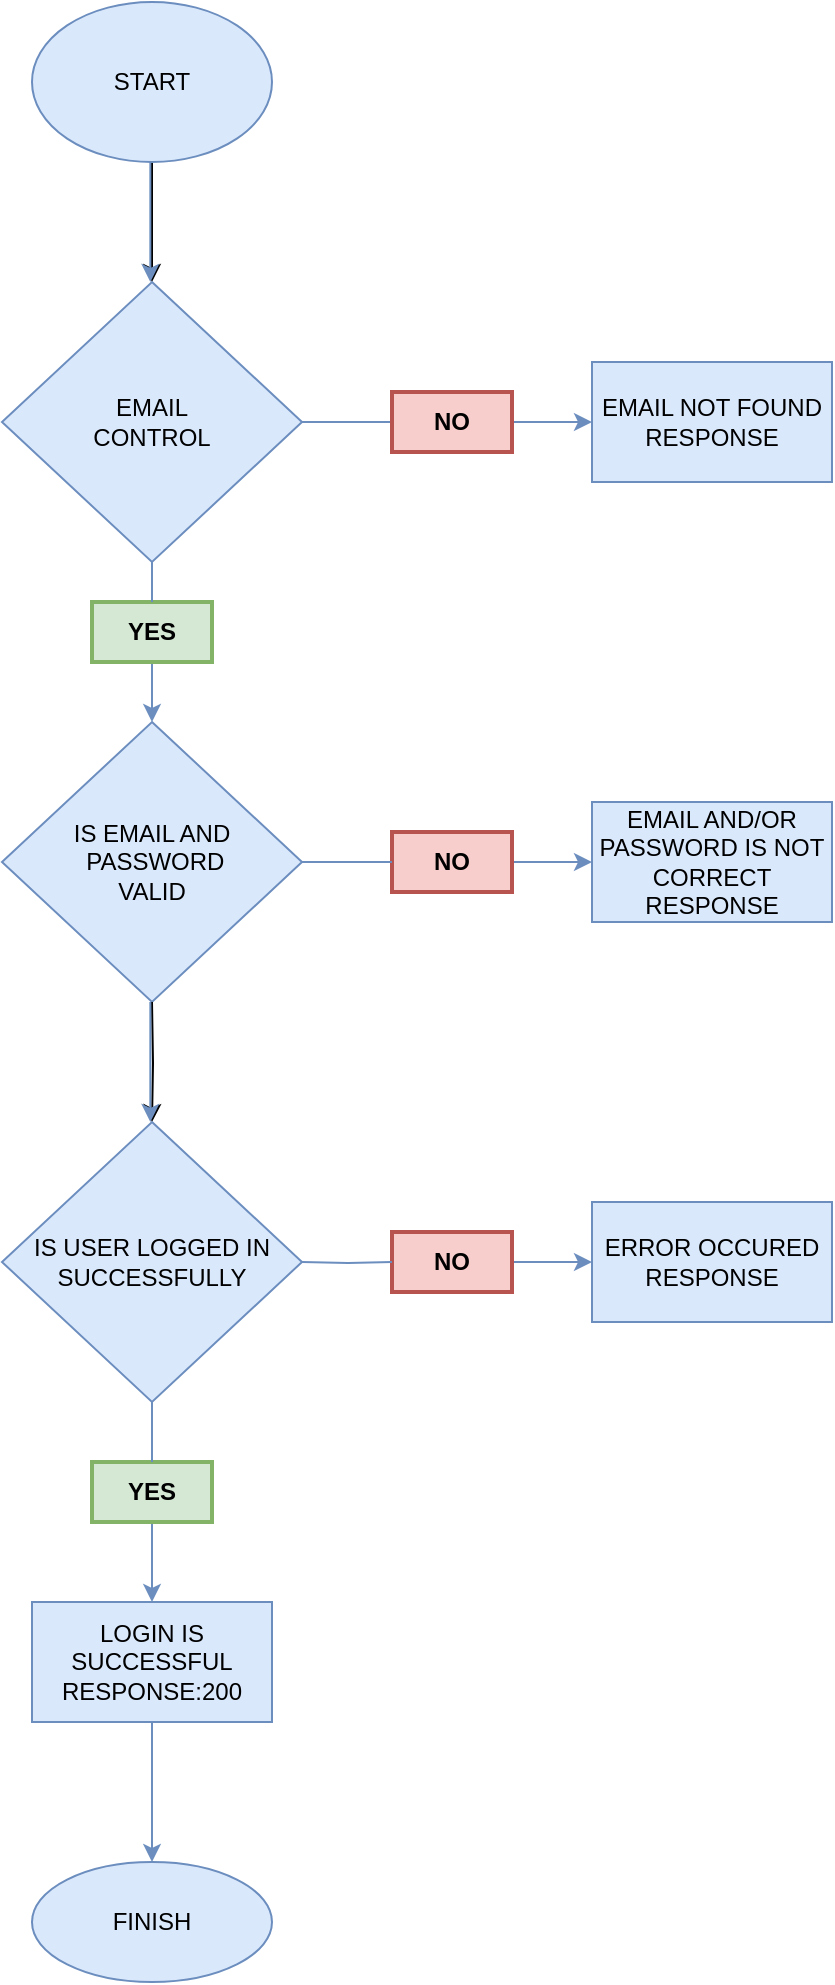 <mxfile version="15.8.7" type="device" pages="6"><diagram id="hTp5igz-Dew4fhMI1vE4" name="LOGIN"><mxGraphModel dx="1278" dy="649" grid="1" gridSize="10" guides="1" tooltips="1" connect="1" arrows="1" fold="1" page="1" pageScale="1" pageWidth="827" pageHeight="1169" math="0" shadow="0"><root><mxCell id="0"/><mxCell id="1" parent="0"/><mxCell id="DGId1bIM5346GwnLxUXf-1" value="" style="edgeStyle=orthogonalEdgeStyle;rounded=0;orthogonalLoop=1;jettySize=auto;html=1;" parent="1" source="Y1xYKD2I5sT2qFSOxdwG-1" target="Y1xYKD2I5sT2qFSOxdwG-4" edge="1"><mxGeometry relative="1" as="geometry"/></mxCell><mxCell id="Y1xYKD2I5sT2qFSOxdwG-1" value="START" style="ellipse;whiteSpace=wrap;html=1;fillColor=#dae8fc;strokeColor=#6c8ebf;" parent="1" vertex="1"><mxGeometry x="250" y="220" width="120" height="80" as="geometry"/></mxCell><mxCell id="Y1xYKD2I5sT2qFSOxdwG-7" value="" style="edgeStyle=orthogonalEdgeStyle;rounded=0;orthogonalLoop=1;jettySize=auto;html=1;fillColor=#dae8fc;strokeColor=#6c8ebf;" parent="1" source="Y1xYKD2I5sT2qFSOxdwG-4" target="Y1xYKD2I5sT2qFSOxdwG-6" edge="1"><mxGeometry relative="1" as="geometry"/></mxCell><mxCell id="Y1xYKD2I5sT2qFSOxdwG-9" value="" style="edgeStyle=orthogonalEdgeStyle;rounded=0;orthogonalLoop=1;jettySize=auto;html=1;startArrow=none;fillColor=#dae8fc;strokeColor=#6c8ebf;" parent="1" source="3pwEaDzy1XVdWoatoujf-4" target="Y1xYKD2I5sT2qFSOxdwG-8" edge="1"><mxGeometry relative="1" as="geometry"/></mxCell><mxCell id="Y1xYKD2I5sT2qFSOxdwG-4" value="EMAIL&lt;br&gt;CONTROL" style="rhombus;whiteSpace=wrap;html=1;fillColor=#dae8fc;strokeColor=#6c8ebf;" parent="1" vertex="1"><mxGeometry x="235" y="360" width="150" height="140" as="geometry"/></mxCell><mxCell id="Y1xYKD2I5sT2qFSOxdwG-6" value="EMAIL NOT FOUND&lt;br&gt;RESPONSE" style="whiteSpace=wrap;html=1;fillColor=#dae8fc;strokeColor=#6c8ebf;" parent="1" vertex="1"><mxGeometry x="530" y="400" width="120" height="60" as="geometry"/></mxCell><mxCell id="Y1xYKD2I5sT2qFSOxdwG-11" value="" style="edgeStyle=orthogonalEdgeStyle;rounded=0;orthogonalLoop=1;jettySize=auto;html=1;startArrow=none;fillColor=#dae8fc;strokeColor=#6c8ebf;" parent="1" source="3pwEaDzy1XVdWoatoujf-2" target="Y1xYKD2I5sT2qFSOxdwG-10" edge="1"><mxGeometry relative="1" as="geometry"/></mxCell><mxCell id="Y1xYKD2I5sT2qFSOxdwG-8" value="IS EMAIL AND&lt;br&gt;&amp;nbsp;PASSWORD &lt;br&gt;VALID" style="rhombus;whiteSpace=wrap;html=1;fillColor=#dae8fc;strokeColor=#6c8ebf;" parent="1" vertex="1"><mxGeometry x="235" y="580" width="150" height="140" as="geometry"/></mxCell><mxCell id="Y1xYKD2I5sT2qFSOxdwG-10" value="EMAIL AND/OR PASSWORD IS NOT CORRECT&lt;br&gt;RESPONSE" style="whiteSpace=wrap;html=1;fillColor=#dae8fc;strokeColor=#6c8ebf;" parent="1" vertex="1"><mxGeometry x="530" y="620" width="120" height="60" as="geometry"/></mxCell><mxCell id="3pwEaDzy1XVdWoatoujf-1" value="&lt;b&gt;NO&lt;/b&gt;" style="text;html=1;strokeColor=#b85450;fillColor=#f8cecc;align=center;verticalAlign=middle;whiteSpace=wrap;rounded=0;strokeWidth=2;" parent="1" vertex="1"><mxGeometry x="430" y="415" width="60" height="30" as="geometry"/></mxCell><mxCell id="3pwEaDzy1XVdWoatoujf-2" value="&lt;b&gt;NO&lt;/b&gt;" style="text;html=1;strokeColor=#b85450;fillColor=#f8cecc;align=center;verticalAlign=middle;whiteSpace=wrap;rounded=0;strokeWidth=2;" parent="1" vertex="1"><mxGeometry x="430" y="635" width="60" height="30" as="geometry"/></mxCell><mxCell id="3pwEaDzy1XVdWoatoujf-3" value="" style="edgeStyle=orthogonalEdgeStyle;rounded=0;orthogonalLoop=1;jettySize=auto;html=1;endArrow=none;fillColor=#dae8fc;strokeColor=#6c8ebf;" parent="1" source="Y1xYKD2I5sT2qFSOxdwG-8" target="3pwEaDzy1XVdWoatoujf-2" edge="1"><mxGeometry relative="1" as="geometry"><mxPoint x="385" y="650" as="sourcePoint"/><mxPoint x="530" y="650" as="targetPoint"/></mxGeometry></mxCell><mxCell id="3pwEaDzy1XVdWoatoujf-4" value="&lt;b&gt;YES&lt;/b&gt;" style="text;html=1;strokeColor=#82b366;fillColor=#d5e8d4;align=center;verticalAlign=middle;whiteSpace=wrap;rounded=0;strokeWidth=2;" parent="1" vertex="1"><mxGeometry x="280" y="520" width="60" height="30" as="geometry"/></mxCell><mxCell id="3pwEaDzy1XVdWoatoujf-5" value="" style="edgeStyle=orthogonalEdgeStyle;rounded=0;orthogonalLoop=1;jettySize=auto;html=1;endArrow=none;fillColor=#dae8fc;strokeColor=#6c8ebf;" parent="1" source="Y1xYKD2I5sT2qFSOxdwG-4" target="3pwEaDzy1XVdWoatoujf-4" edge="1"><mxGeometry relative="1" as="geometry"><mxPoint x="310" y="500" as="sourcePoint"/><mxPoint x="310" y="580" as="targetPoint"/></mxGeometry></mxCell><mxCell id="RC3S6RkHnYGYZes5q2IY-25" value="" style="edgeStyle=orthogonalEdgeStyle;rounded=0;orthogonalLoop=1;jettySize=auto;html=1;fillColor=#dae8fc;strokeColor=#6c8ebf;" parent="1" source="3pwEaDzy1XVdWoatoujf-6" target="RC3S6RkHnYGYZes5q2IY-24" edge="1"><mxGeometry relative="1" as="geometry"/></mxCell><mxCell id="3pwEaDzy1XVdWoatoujf-6" value="LOGIN IS SUCCESSFUL&lt;br&gt;RESPONSE:200" style="whiteSpace=wrap;html=1;fillColor=#dae8fc;strokeColor=#6c8ebf;" parent="1" vertex="1"><mxGeometry x="250" y="1020" width="120" height="60" as="geometry"/></mxCell><mxCell id="RC3S6RkHnYGYZes5q2IY-15" value="" style="edgeStyle=orthogonalEdgeStyle;rounded=0;orthogonalLoop=1;jettySize=auto;html=1;" parent="1" target="RC3S6RkHnYGYZes5q2IY-17" edge="1"><mxGeometry relative="1" as="geometry"><mxPoint x="310" y="720.0" as="sourcePoint"/></mxGeometry></mxCell><mxCell id="RC3S6RkHnYGYZes5q2IY-16" value="" style="edgeStyle=orthogonalEdgeStyle;rounded=0;orthogonalLoop=1;jettySize=auto;html=1;startArrow=none;fillColor=#dae8fc;strokeColor=#6c8ebf;" parent="1" source="RC3S6RkHnYGYZes5q2IY-22" edge="1"><mxGeometry relative="1" as="geometry"><mxPoint x="310" y="1020" as="targetPoint"/></mxGeometry></mxCell><mxCell id="RC3S6RkHnYGYZes5q2IY-17" value="IS USER LOGGED IN SUCCESSFULLY" style="rhombus;whiteSpace=wrap;html=1;fillColor=#dae8fc;strokeColor=#6c8ebf;" parent="1" vertex="1"><mxGeometry x="235" y="780" width="150" height="140" as="geometry"/></mxCell><mxCell id="RC3S6RkHnYGYZes5q2IY-18" value="" style="edgeStyle=orthogonalEdgeStyle;rounded=0;orthogonalLoop=1;jettySize=auto;html=1;startArrow=none;fillColor=#dae8fc;strokeColor=#6c8ebf;" parent="1" source="RC3S6RkHnYGYZes5q2IY-20" target="RC3S6RkHnYGYZes5q2IY-19" edge="1"><mxGeometry relative="1" as="geometry"/></mxCell><mxCell id="RC3S6RkHnYGYZes5q2IY-19" value="ERROR OCCURED&lt;br&gt;RESPONSE" style="whiteSpace=wrap;html=1;fillColor=#dae8fc;strokeColor=#6c8ebf;" parent="1" vertex="1"><mxGeometry x="530" y="820" width="120" height="60" as="geometry"/></mxCell><mxCell id="RC3S6RkHnYGYZes5q2IY-20" value="&lt;b&gt;NO&lt;/b&gt;" style="text;html=1;strokeColor=#b85450;fillColor=#f8cecc;align=center;verticalAlign=middle;whiteSpace=wrap;rounded=0;strokeWidth=2;" parent="1" vertex="1"><mxGeometry x="430" y="835" width="60" height="30" as="geometry"/></mxCell><mxCell id="RC3S6RkHnYGYZes5q2IY-21" value="" style="edgeStyle=orthogonalEdgeStyle;rounded=0;orthogonalLoop=1;jettySize=auto;html=1;endArrow=none;fillColor=#dae8fc;strokeColor=#6c8ebf;" parent="1" target="RC3S6RkHnYGYZes5q2IY-20" edge="1"><mxGeometry relative="1" as="geometry"><mxPoint x="385" y="850.0" as="sourcePoint"/><mxPoint x="530" y="850" as="targetPoint"/></mxGeometry></mxCell><mxCell id="RC3S6RkHnYGYZes5q2IY-22" value="&lt;b&gt;YES&lt;/b&gt;" style="text;html=1;strokeColor=#82b366;fillColor=#d5e8d4;align=center;verticalAlign=middle;whiteSpace=wrap;rounded=0;strokeWidth=2;" parent="1" vertex="1"><mxGeometry x="280" y="950" width="60" height="30" as="geometry"/></mxCell><mxCell id="RC3S6RkHnYGYZes5q2IY-23" value="" style="edgeStyle=orthogonalEdgeStyle;rounded=0;orthogonalLoop=1;jettySize=auto;html=1;endArrow=none;fillColor=#dae8fc;strokeColor=#6c8ebf;" parent="1" source="RC3S6RkHnYGYZes5q2IY-17" target="RC3S6RkHnYGYZes5q2IY-22" edge="1"><mxGeometry relative="1" as="geometry"><mxPoint x="310" y="920.0" as="sourcePoint"/><mxPoint x="310" y="1020" as="targetPoint"/></mxGeometry></mxCell><mxCell id="RC3S6RkHnYGYZes5q2IY-24" value="FINISH" style="ellipse;whiteSpace=wrap;html=1;strokeColor=#6c8ebf;fillColor=#dae8fc;" parent="1" vertex="1"><mxGeometry x="250" y="1150" width="120" height="60" as="geometry"/></mxCell><mxCell id="RC3S6RkHnYGYZes5q2IY-26" value="" style="edgeStyle=orthogonalEdgeStyle;rounded=0;orthogonalLoop=1;jettySize=auto;html=1;fillColor=#dae8fc;strokeColor=#6c8ebf;" parent="1" edge="1"><mxGeometry relative="1" as="geometry"><mxPoint x="309.17" y="300" as="sourcePoint"/><mxPoint x="309.17" y="360" as="targetPoint"/></mxGeometry></mxCell><mxCell id="RC3S6RkHnYGYZes5q2IY-27" value="" style="edgeStyle=orthogonalEdgeStyle;rounded=0;orthogonalLoop=1;jettySize=auto;html=1;fillColor=#dae8fc;strokeColor=#6c8ebf;" parent="1" edge="1"><mxGeometry relative="1" as="geometry"><mxPoint x="309.17" y="720.0" as="sourcePoint"/><mxPoint x="309.17" y="780.0" as="targetPoint"/></mxGeometry></mxCell></root></mxGraphModel></diagram><diagram id="3_Ec5Y1Lke8nCD3Eu4ri" name="REGISTER"><mxGraphModel dx="1278" dy="649" grid="1" gridSize="10" guides="1" tooltips="1" connect="1" arrows="1" fold="1" page="1" pageScale="1" pageWidth="827" pageHeight="1169" math="0" shadow="0"><root><mxCell id="5XEXJqt7-9MhaLc9SdYj-0"/><mxCell id="5XEXJqt7-9MhaLc9SdYj-1" parent="5XEXJqt7-9MhaLc9SdYj-0"/><mxCell id="r5mfw3JUaVWnM20D5ppW-0" value="" style="edgeStyle=orthogonalEdgeStyle;rounded=0;orthogonalLoop=1;jettySize=auto;html=1;" parent="5XEXJqt7-9MhaLc9SdYj-1" source="SE5LXkYGHr67qExrxz4s-1" target="SE5LXkYGHr67qExrxz4s-6" edge="1"><mxGeometry relative="1" as="geometry"/></mxCell><mxCell id="SE5LXkYGHr67qExrxz4s-1" value="START" style="ellipse;whiteSpace=wrap;html=1;fillColor=#dae8fc;strokeColor=#6c8ebf;" parent="5XEXJqt7-9MhaLc9SdYj-1" vertex="1"><mxGeometry x="250" y="210" width="120" height="80" as="geometry"/></mxCell><mxCell id="SE5LXkYGHr67qExrxz4s-4" value="" style="edgeStyle=orthogonalEdgeStyle;rounded=0;orthogonalLoop=1;jettySize=auto;html=1;fillColor=#dae8fc;strokeColor=#6c8ebf;" parent="5XEXJqt7-9MhaLc9SdYj-1" source="SE5LXkYGHr67qExrxz4s-6" target="SE5LXkYGHr67qExrxz4s-7" edge="1"><mxGeometry relative="1" as="geometry"/></mxCell><mxCell id="SE5LXkYGHr67qExrxz4s-5" value="" style="edgeStyle=orthogonalEdgeStyle;rounded=0;orthogonalLoop=1;jettySize=auto;html=1;startArrow=none;fillColor=#dae8fc;strokeColor=#6c8ebf;" parent="5XEXJqt7-9MhaLc9SdYj-1" source="SE5LXkYGHr67qExrxz4s-15" target="SE5LXkYGHr67qExrxz4s-10" edge="1"><mxGeometry relative="1" as="geometry"/></mxCell><mxCell id="SE5LXkYGHr67qExrxz4s-6" value="INFORMATIONS&lt;br&gt;VALIDATION&lt;br&gt;&amp;nbsp;CONTROL" style="rhombus;whiteSpace=wrap;html=1;fillColor=#dae8fc;strokeColor=#6c8ebf;" parent="5XEXJqt7-9MhaLc9SdYj-1" vertex="1"><mxGeometry x="235" y="370" width="150" height="140" as="geometry"/></mxCell><mxCell id="SE5LXkYGHr67qExrxz4s-7" value="CHECK YOUR INFORMATION&lt;br&gt;RESPONSE" style="whiteSpace=wrap;html=1;fillColor=#dae8fc;strokeColor=#6c8ebf;" parent="5XEXJqt7-9MhaLc9SdYj-1" vertex="1"><mxGeometry x="530" y="410" width="120" height="60" as="geometry"/></mxCell><mxCell id="SE5LXkYGHr67qExrxz4s-8" value="" style="edgeStyle=orthogonalEdgeStyle;rounded=0;orthogonalLoop=1;jettySize=auto;html=1;startArrow=none;fillColor=#dae8fc;strokeColor=#6c8ebf;" parent="5XEXJqt7-9MhaLc9SdYj-1" source="SE5LXkYGHr67qExrxz4s-13" target="SE5LXkYGHr67qExrxz4s-11" edge="1"><mxGeometry relative="1" as="geometry"/></mxCell><mxCell id="SE5LXkYGHr67qExrxz4s-10" value="EMAIL AND &lt;br&gt;USERNAME UNIQUENESS &lt;br&gt;CHECK" style="rhombus;whiteSpace=wrap;html=1;fillColor=#dae8fc;strokeColor=#6c8ebf;" parent="5XEXJqt7-9MhaLc9SdYj-1" vertex="1"><mxGeometry x="235" y="580" width="150" height="140" as="geometry"/></mxCell><mxCell id="SE5LXkYGHr67qExrxz4s-11" value="EMAIL AND/OR USERNAME ALREADY TAKEN&lt;br&gt;RESPONSE" style="whiteSpace=wrap;html=1;fillColor=#dae8fc;strokeColor=#6c8ebf;" parent="5XEXJqt7-9MhaLc9SdYj-1" vertex="1"><mxGeometry x="530" y="620" width="120" height="60" as="geometry"/></mxCell><mxCell id="SE5LXkYGHr67qExrxz4s-12" value="&lt;b&gt;NO&lt;/b&gt;" style="text;html=1;strokeColor=#b85450;fillColor=#f8cecc;align=center;verticalAlign=middle;whiteSpace=wrap;rounded=0;strokeWidth=2;" parent="5XEXJqt7-9MhaLc9SdYj-1" vertex="1"><mxGeometry x="430" y="425" width="60" height="30" as="geometry"/></mxCell><mxCell id="SE5LXkYGHr67qExrxz4s-13" value="&lt;b&gt;NO&lt;/b&gt;" style="text;html=1;strokeColor=#b85450;fillColor=#f8cecc;align=center;verticalAlign=middle;whiteSpace=wrap;rounded=0;strokeWidth=2;" parent="5XEXJqt7-9MhaLc9SdYj-1" vertex="1"><mxGeometry x="430" y="635" width="60" height="30" as="geometry"/></mxCell><mxCell id="SE5LXkYGHr67qExrxz4s-14" value="" style="edgeStyle=orthogonalEdgeStyle;rounded=0;orthogonalLoop=1;jettySize=auto;html=1;endArrow=none;fillColor=#dae8fc;strokeColor=#6c8ebf;" parent="5XEXJqt7-9MhaLc9SdYj-1" source="SE5LXkYGHr67qExrxz4s-10" target="SE5LXkYGHr67qExrxz4s-13" edge="1"><mxGeometry relative="1" as="geometry"><mxPoint x="385" y="650" as="sourcePoint"/><mxPoint x="530" y="650" as="targetPoint"/></mxGeometry></mxCell><mxCell id="SE5LXkYGHr67qExrxz4s-15" value="&lt;b&gt;YES&lt;/b&gt;" style="text;html=1;strokeColor=#82b366;fillColor=#d5e8d4;align=center;verticalAlign=middle;whiteSpace=wrap;rounded=0;strokeWidth=2;" parent="5XEXJqt7-9MhaLc9SdYj-1" vertex="1"><mxGeometry x="280" y="520" width="60" height="30" as="geometry"/></mxCell><mxCell id="SE5LXkYGHr67qExrxz4s-16" value="" style="edgeStyle=orthogonalEdgeStyle;rounded=0;orthogonalLoop=1;jettySize=auto;html=1;endArrow=none;fillColor=#dae8fc;strokeColor=#6c8ebf;" parent="5XEXJqt7-9MhaLc9SdYj-1" source="SE5LXkYGHr67qExrxz4s-6" target="SE5LXkYGHr67qExrxz4s-15" edge="1"><mxGeometry relative="1" as="geometry"><mxPoint x="310" y="500" as="sourcePoint"/><mxPoint x="310" y="580" as="targetPoint"/></mxGeometry></mxCell><mxCell id="6MfIhu7blsKBV0nmqjwq-18" value="" style="edgeStyle=orthogonalEdgeStyle;rounded=0;orthogonalLoop=1;jettySize=auto;html=1;" parent="5XEXJqt7-9MhaLc9SdYj-1" source="SE5LXkYGHr67qExrxz4s-17" target="6MfIhu7blsKBV0nmqjwq-17" edge="1"><mxGeometry relative="1" as="geometry"/></mxCell><mxCell id="SE5LXkYGHr67qExrxz4s-17" value="REGISTRATION IS SUCCESSFUL&lt;br&gt;RESPONSE:200" style="whiteSpace=wrap;html=1;fillColor=#dae8fc;strokeColor=#6c8ebf;" parent="5XEXJqt7-9MhaLc9SdYj-1" vertex="1"><mxGeometry x="250" y="1090" width="120" height="60" as="geometry"/></mxCell><mxCell id="6MfIhu7blsKBV0nmqjwq-3" value="" style="edgeStyle=orthogonalEdgeStyle;rounded=0;orthogonalLoop=1;jettySize=auto;html=1;" parent="5XEXJqt7-9MhaLc9SdYj-1" source="SE5LXkYGHr67qExrxz4s-18" target="6MfIhu7blsKBV0nmqjwq-2" edge="1"><mxGeometry relative="1" as="geometry"/></mxCell><mxCell id="SE5LXkYGHr67qExrxz4s-18" value="&lt;b&gt;YES&lt;/b&gt;" style="text;html=1;strokeColor=#82b366;fillColor=#d5e8d4;align=center;verticalAlign=middle;whiteSpace=wrap;rounded=0;strokeWidth=2;" parent="5XEXJqt7-9MhaLc9SdYj-1" vertex="1"><mxGeometry x="280" y="760" width="60" height="30" as="geometry"/></mxCell><mxCell id="SE5LXkYGHr67qExrxz4s-19" value="" style="edgeStyle=orthogonalEdgeStyle;rounded=0;orthogonalLoop=1;jettySize=auto;html=1;endArrow=none;fillColor=#dae8fc;strokeColor=#6c8ebf;" parent="5XEXJqt7-9MhaLc9SdYj-1" source="SE5LXkYGHr67qExrxz4s-10" target="SE5LXkYGHr67qExrxz4s-18" edge="1"><mxGeometry relative="1" as="geometry"><mxPoint x="310" y="720" as="sourcePoint"/><mxPoint x="310" y="840" as="targetPoint"/></mxGeometry></mxCell><mxCell id="6MfIhu7blsKBV0nmqjwq-12" value="" style="edgeStyle=orthogonalEdgeStyle;rounded=0;orthogonalLoop=1;jettySize=auto;html=1;startArrow=none;" parent="5XEXJqt7-9MhaLc9SdYj-1" source="6MfIhu7blsKBV0nmqjwq-13" target="SE5LXkYGHr67qExrxz4s-17" edge="1"><mxGeometry relative="1" as="geometry"/></mxCell><mxCell id="6MfIhu7blsKBV0nmqjwq-2" value="IS USER ADDED TO DATABASE SUCCESSFULLY" style="rhombus;whiteSpace=wrap;html=1;fillColor=#dae8fc;strokeColor=#6c8ebf;" parent="5XEXJqt7-9MhaLc9SdYj-1" vertex="1"><mxGeometry x="235" y="850" width="150" height="140" as="geometry"/></mxCell><mxCell id="6MfIhu7blsKBV0nmqjwq-4" value="" style="edgeStyle=orthogonalEdgeStyle;rounded=0;orthogonalLoop=1;jettySize=auto;html=1;startArrow=none;fillColor=#dae8fc;strokeColor=#6c8ebf;" parent="5XEXJqt7-9MhaLc9SdYj-1" source="6MfIhu7blsKBV0nmqjwq-6" target="6MfIhu7blsKBV0nmqjwq-5" edge="1"><mxGeometry relative="1" as="geometry"/></mxCell><mxCell id="6MfIhu7blsKBV0nmqjwq-5" value="ERROR OCCURED&lt;br&gt;RESPONSE" style="whiteSpace=wrap;html=1;fillColor=#dae8fc;strokeColor=#6c8ebf;" parent="5XEXJqt7-9MhaLc9SdYj-1" vertex="1"><mxGeometry x="530" y="890" width="120" height="60" as="geometry"/></mxCell><mxCell id="6MfIhu7blsKBV0nmqjwq-6" value="&lt;b&gt;NO&lt;/b&gt;" style="text;html=1;strokeColor=#b85450;fillColor=#f8cecc;align=center;verticalAlign=middle;whiteSpace=wrap;rounded=0;strokeWidth=2;" parent="5XEXJqt7-9MhaLc9SdYj-1" vertex="1"><mxGeometry x="430" y="905" width="60" height="30" as="geometry"/></mxCell><mxCell id="6MfIhu7blsKBV0nmqjwq-7" value="" style="edgeStyle=orthogonalEdgeStyle;rounded=0;orthogonalLoop=1;jettySize=auto;html=1;endArrow=none;fillColor=#dae8fc;strokeColor=#6c8ebf;" parent="5XEXJqt7-9MhaLc9SdYj-1" target="6MfIhu7blsKBV0nmqjwq-6" edge="1"><mxGeometry relative="1" as="geometry"><mxPoint x="385" y="920.0" as="sourcePoint"/><mxPoint x="530" y="920" as="targetPoint"/></mxGeometry></mxCell><mxCell id="6MfIhu7blsKBV0nmqjwq-13" value="&lt;b&gt;YES&lt;/b&gt;" style="text;html=1;strokeColor=#82b366;fillColor=#d5e8d4;align=center;verticalAlign=middle;whiteSpace=wrap;rounded=0;strokeWidth=2;" parent="5XEXJqt7-9MhaLc9SdYj-1" vertex="1"><mxGeometry x="280" y="1020" width="60" height="30" as="geometry"/></mxCell><mxCell id="6MfIhu7blsKBV0nmqjwq-14" value="" style="edgeStyle=orthogonalEdgeStyle;rounded=0;orthogonalLoop=1;jettySize=auto;html=1;endArrow=none;" parent="5XEXJqt7-9MhaLc9SdYj-1" source="6MfIhu7blsKBV0nmqjwq-2" target="6MfIhu7blsKBV0nmqjwq-13" edge="1"><mxGeometry relative="1" as="geometry"><mxPoint x="310" y="990.0" as="sourcePoint"/><mxPoint x="310" y="1090" as="targetPoint"/></mxGeometry></mxCell><mxCell id="6MfIhu7blsKBV0nmqjwq-17" value="FINISH" style="ellipse;whiteSpace=wrap;html=1;strokeColor=#6c8ebf;fillColor=#dae8fc;" parent="5XEXJqt7-9MhaLc9SdYj-1" vertex="1"><mxGeometry x="250" y="1210" width="120" height="60" as="geometry"/></mxCell></root></mxGraphModel></diagram><diagram id="S0TnTaxzGuLWDjraYtpz" name="COMMENT"><mxGraphModel dx="1278" dy="649" grid="1" gridSize="10" guides="1" tooltips="1" connect="1" arrows="1" fold="1" page="1" pageScale="1" pageWidth="827" pageHeight="1169" math="0" shadow="0"><root><mxCell id="T6EoIX0VWzsVfSl9sALk-0"/><mxCell id="T6EoIX0VWzsVfSl9sALk-1" parent="T6EoIX0VWzsVfSl9sALk-0"/><mxCell id="DF2rcUlAu0GX1wmt8GHb-7" value="" style="edgeStyle=orthogonalEdgeStyle;rounded=0;orthogonalLoop=1;jettySize=auto;html=1;strokeColor=#000000;" parent="T6EoIX0VWzsVfSl9sALk-1" source="fUoqXz_EA5vPtspawXCb-0" target="DF2rcUlAu0GX1wmt8GHb-1" edge="1"><mxGeometry relative="1" as="geometry"/></mxCell><mxCell id="fUoqXz_EA5vPtspawXCb-0" value="START" style="ellipse;whiteSpace=wrap;html=1;fillColor=#dae8fc;strokeColor=#6c8ebf;" parent="T6EoIX0VWzsVfSl9sALk-1" vertex="1"><mxGeometry x="300" y="30" width="120" height="80" as="geometry"/></mxCell><mxCell id="NN_on3jew6sWcdOenukZ-15" value="" style="edgeStyle=orthogonalEdgeStyle;rounded=0;orthogonalLoop=1;jettySize=auto;html=1;strokeColor=#000000;" parent="T6EoIX0VWzsVfSl9sALk-1" source="geR3zWQKvgY6effySCpd-1" edge="1"><mxGeometry relative="1" as="geometry"><mxPoint x="360" y="670" as="targetPoint"/></mxGeometry></mxCell><mxCell id="geR3zWQKvgY6effySCpd-1" value="COMMENT APPROPRIATENESS&lt;br&gt;CHECK" style="rhombus;whiteSpace=wrap;html=1;strokeColor=#6c8ebf;fillColor=#dae8fc;" parent="T6EoIX0VWzsVfSl9sALk-1" vertex="1"><mxGeometry x="290" y="430" width="140" height="140" as="geometry"/></mxCell><mxCell id="NN_on3jew6sWcdOenukZ-0" value="" style="edgeStyle=orthogonalEdgeStyle;rounded=0;orthogonalLoop=1;jettySize=auto;html=1;" parent="T6EoIX0VWzsVfSl9sALk-1" source="NN_on3jew6sWcdOenukZ-1" target="NN_on3jew6sWcdOenukZ-10" edge="1"><mxGeometry relative="1" as="geometry"/></mxCell><mxCell id="NN_on3jew6sWcdOenukZ-1" value="COMMENT IS ADDED&lt;br&gt;RESPONSE:200" style="whiteSpace=wrap;html=1;fillColor=#dae8fc;strokeColor=#6c8ebf;" parent="T6EoIX0VWzsVfSl9sALk-1" vertex="1"><mxGeometry x="300" y="940" width="120" height="60" as="geometry"/></mxCell><mxCell id="NN_on3jew6sWcdOenukZ-3" value="IS COMMENT &lt;br&gt;ADDED TO &lt;br&gt;DATABASE SUCCESSFULLY" style="rhombus;whiteSpace=wrap;html=1;fillColor=#dae8fc;strokeColor=#6c8ebf;" parent="T6EoIX0VWzsVfSl9sALk-1" vertex="1"><mxGeometry x="285" y="670" width="150" height="140" as="geometry"/></mxCell><mxCell id="NN_on3jew6sWcdOenukZ-4" value="" style="edgeStyle=orthogonalEdgeStyle;rounded=0;orthogonalLoop=1;jettySize=auto;html=1;startArrow=none;fillColor=#dae8fc;strokeColor=#6c8ebf;" parent="T6EoIX0VWzsVfSl9sALk-1" source="NN_on3jew6sWcdOenukZ-6" target="NN_on3jew6sWcdOenukZ-5" edge="1"><mxGeometry relative="1" as="geometry"/></mxCell><mxCell id="NN_on3jew6sWcdOenukZ-5" value="ERROR OCCURED&lt;br&gt;RESPONSE" style="whiteSpace=wrap;html=1;fillColor=#dae8fc;strokeColor=#6c8ebf;" parent="T6EoIX0VWzsVfSl9sALk-1" vertex="1"><mxGeometry x="575" y="710" width="120" height="60" as="geometry"/></mxCell><mxCell id="NN_on3jew6sWcdOenukZ-6" value="&lt;b&gt;NO&lt;/b&gt;" style="text;html=1;strokeColor=#b85450;fillColor=#f8cecc;align=center;verticalAlign=middle;whiteSpace=wrap;rounded=0;strokeWidth=2;" parent="T6EoIX0VWzsVfSl9sALk-1" vertex="1"><mxGeometry x="475" y="725" width="60" height="30" as="geometry"/></mxCell><mxCell id="NN_on3jew6sWcdOenukZ-7" value="" style="edgeStyle=orthogonalEdgeStyle;rounded=0;orthogonalLoop=1;jettySize=auto;html=1;endArrow=none;fillColor=#dae8fc;strokeColor=#6c8ebf;" parent="T6EoIX0VWzsVfSl9sALk-1" target="NN_on3jew6sWcdOenukZ-6" edge="1"><mxGeometry relative="1" as="geometry"><mxPoint x="430" y="740.0" as="sourcePoint"/><mxPoint x="575" y="740" as="targetPoint"/></mxGeometry></mxCell><mxCell id="DF2rcUlAu0GX1wmt8GHb-8" value="" style="edgeStyle=orthogonalEdgeStyle;rounded=0;orthogonalLoop=1;jettySize=auto;html=1;strokeColor=#000000;" parent="T6EoIX0VWzsVfSl9sALk-1" source="NN_on3jew6sWcdOenukZ-8" target="NN_on3jew6sWcdOenukZ-1" edge="1"><mxGeometry relative="1" as="geometry"/></mxCell><mxCell id="NN_on3jew6sWcdOenukZ-8" value="&lt;b&gt;YES&lt;/b&gt;" style="text;html=1;strokeColor=#82b366;fillColor=#d5e8d4;align=center;verticalAlign=middle;whiteSpace=wrap;rounded=0;strokeWidth=2;" parent="T6EoIX0VWzsVfSl9sALk-1" vertex="1"><mxGeometry x="330" y="870" width="60" height="30" as="geometry"/></mxCell><mxCell id="NN_on3jew6sWcdOenukZ-9" value="" style="edgeStyle=orthogonalEdgeStyle;rounded=0;orthogonalLoop=1;jettySize=auto;html=1;endArrow=none;" parent="T6EoIX0VWzsVfSl9sALk-1" source="NN_on3jew6sWcdOenukZ-3" target="NN_on3jew6sWcdOenukZ-8" edge="1"><mxGeometry relative="1" as="geometry"><mxPoint x="360" y="840.0" as="sourcePoint"/><mxPoint x="360" y="940" as="targetPoint"/></mxGeometry></mxCell><mxCell id="NN_on3jew6sWcdOenukZ-10" value="FINISH" style="ellipse;whiteSpace=wrap;html=1;strokeColor=#6c8ebf;fillColor=#dae8fc;" parent="T6EoIX0VWzsVfSl9sALk-1" vertex="1"><mxGeometry x="300" y="1060" width="120" height="60" as="geometry"/></mxCell><mxCell id="NN_on3jew6sWcdOenukZ-11" value="" style="edgeStyle=orthogonalEdgeStyle;rounded=0;orthogonalLoop=1;jettySize=auto;html=1;startArrow=none;fillColor=#dae8fc;strokeColor=#6c8ebf;" parent="T6EoIX0VWzsVfSl9sALk-1" source="NN_on3jew6sWcdOenukZ-13" target="NN_on3jew6sWcdOenukZ-12" edge="1"><mxGeometry relative="1" as="geometry"/></mxCell><mxCell id="NN_on3jew6sWcdOenukZ-12" value="&lt;span class=&quot;VIiyi&quot; lang=&quot;en&quot;&gt;FAIL:COMMENT IS NOT SUITABLE TO ADD&lt;br&gt;RESPONSE:&lt;br&gt;&lt;/span&gt;" style="whiteSpace=wrap;html=1;fillColor=#dae8fc;strokeColor=#6c8ebf;" parent="T6EoIX0VWzsVfSl9sALk-1" vertex="1"><mxGeometry x="575" y="470" width="120" height="60" as="geometry"/></mxCell><mxCell id="NN_on3jew6sWcdOenukZ-13" value="&lt;b&gt;NO&lt;/b&gt;" style="text;html=1;strokeColor=#b85450;fillColor=#f8cecc;align=center;verticalAlign=middle;whiteSpace=wrap;rounded=0;strokeWidth=2;" parent="T6EoIX0VWzsVfSl9sALk-1" vertex="1"><mxGeometry x="475" y="485" width="60" height="30" as="geometry"/></mxCell><mxCell id="NN_on3jew6sWcdOenukZ-14" value="" style="edgeStyle=orthogonalEdgeStyle;rounded=0;orthogonalLoop=1;jettySize=auto;html=1;endArrow=none;fillColor=#dae8fc;strokeColor=#6c8ebf;" parent="T6EoIX0VWzsVfSl9sALk-1" target="NN_on3jew6sWcdOenukZ-13" edge="1"><mxGeometry relative="1" as="geometry"><mxPoint x="430" y="500" as="sourcePoint"/><mxPoint x="575" y="500" as="targetPoint"/></mxGeometry></mxCell><mxCell id="NN_on3jew6sWcdOenukZ-16" value="&lt;b&gt;YES&lt;/b&gt;" style="text;html=1;strokeColor=#82b366;fillColor=#d5e8d4;align=center;verticalAlign=middle;whiteSpace=wrap;rounded=0;strokeWidth=2;" parent="T6EoIX0VWzsVfSl9sALk-1" vertex="1"><mxGeometry x="330" y="600" width="60" height="30" as="geometry"/></mxCell><mxCell id="DF2rcUlAu0GX1wmt8GHb-0" value="" style="edgeStyle=orthogonalEdgeStyle;rounded=0;orthogonalLoop=1;jettySize=auto;html=1;strokeColor=#000000;" parent="T6EoIX0VWzsVfSl9sALk-1" source="DF2rcUlAu0GX1wmt8GHb-1" edge="1"><mxGeometry relative="1" as="geometry"><mxPoint x="360" y="430" as="targetPoint"/></mxGeometry></mxCell><mxCell id="DF2rcUlAu0GX1wmt8GHb-1" value="AUTHENTICATION CHECK" style="rhombus;whiteSpace=wrap;html=1;strokeColor=#6c8ebf;fillColor=#dae8fc;" parent="T6EoIX0VWzsVfSl9sALk-1" vertex="1"><mxGeometry x="290" y="190" width="140" height="140" as="geometry"/></mxCell><mxCell id="DF2rcUlAu0GX1wmt8GHb-2" value="" style="edgeStyle=orthogonalEdgeStyle;rounded=0;orthogonalLoop=1;jettySize=auto;html=1;startArrow=none;fillColor=#dae8fc;strokeColor=#6c8ebf;" parent="T6EoIX0VWzsVfSl9sALk-1" source="DF2rcUlAu0GX1wmt8GHb-4" target="DF2rcUlAu0GX1wmt8GHb-3" edge="1"><mxGeometry relative="1" as="geometry"/></mxCell><mxCell id="DF2rcUlAu0GX1wmt8GHb-3" value="&lt;span class=&quot;VIiyi&quot; lang=&quot;en&quot;&gt;REDIRECTING TO LOGIN&lt;br&gt;&lt;/span&gt;" style="whiteSpace=wrap;html=1;fillColor=#dae8fc;strokeColor=#6c8ebf;" parent="T6EoIX0VWzsVfSl9sALk-1" vertex="1"><mxGeometry x="575" y="230" width="120" height="60" as="geometry"/></mxCell><mxCell id="DF2rcUlAu0GX1wmt8GHb-4" value="&lt;b&gt;NO&lt;/b&gt;" style="text;html=1;strokeColor=#b85450;fillColor=#f8cecc;align=center;verticalAlign=middle;whiteSpace=wrap;rounded=0;strokeWidth=2;" parent="T6EoIX0VWzsVfSl9sALk-1" vertex="1"><mxGeometry x="475" y="245" width="60" height="30" as="geometry"/></mxCell><mxCell id="DF2rcUlAu0GX1wmt8GHb-5" value="" style="edgeStyle=orthogonalEdgeStyle;rounded=0;orthogonalLoop=1;jettySize=auto;html=1;endArrow=none;fillColor=#dae8fc;strokeColor=#6c8ebf;" parent="T6EoIX0VWzsVfSl9sALk-1" target="DF2rcUlAu0GX1wmt8GHb-4" edge="1"><mxGeometry relative="1" as="geometry"><mxPoint x="430" y="260" as="sourcePoint"/><mxPoint x="575" y="260" as="targetPoint"/></mxGeometry></mxCell><mxCell id="DF2rcUlAu0GX1wmt8GHb-6" value="&lt;b&gt;YES&lt;/b&gt;" style="text;html=1;strokeColor=#82b366;fillColor=#d5e8d4;align=center;verticalAlign=middle;whiteSpace=wrap;rounded=0;strokeWidth=2;" parent="T6EoIX0VWzsVfSl9sALk-1" vertex="1"><mxGeometry x="330" y="360" width="60" height="30" as="geometry"/></mxCell></root></mxGraphModel></diagram><diagram id="4h7XK0pm9sgIZ_cSYO8E" name="NEWS REACTIONS"><mxGraphModel dx="1278" dy="649" grid="1" gridSize="10" guides="1" tooltips="1" connect="1" arrows="1" fold="1" page="1" pageScale="1" pageWidth="827" pageHeight="1169" math="0" shadow="0"><root><mxCell id="q4bMy2e60_XsvoM08siK-0"/><mxCell id="q4bMy2e60_XsvoM08siK-1" parent="q4bMy2e60_XsvoM08siK-0"/><mxCell id="6BZSxRWzLiifPiFRjVx3-0" value="" style="edgeStyle=orthogonalEdgeStyle;rounded=0;orthogonalLoop=1;jettySize=auto;html=1;" parent="q4bMy2e60_XsvoM08siK-1" source="6BZSxRWzLiifPiFRjVx3-1" target="6BZSxRWzLiifPiFRjVx3-3" edge="1"><mxGeometry relative="1" as="geometry"/></mxCell><mxCell id="6BZSxRWzLiifPiFRjVx3-1" value="START" style="ellipse;whiteSpace=wrap;html=1;fillColor=#dae8fc;strokeColor=#6c8ebf;" parent="q4bMy2e60_XsvoM08siK-1" vertex="1"><mxGeometry x="285" y="80" width="120" height="80" as="geometry"/></mxCell><mxCell id="6BZSxRWzLiifPiFRjVx3-2" value="" style="edgeStyle=orthogonalEdgeStyle;rounded=0;orthogonalLoop=1;jettySize=auto;html=1;strokeColor=#000000;" parent="q4bMy2e60_XsvoM08siK-1" source="6BZSxRWzLiifPiFRjVx3-3" target="6BZSxRWzLiifPiFRjVx3-7" edge="1"><mxGeometry relative="1" as="geometry"/></mxCell><mxCell id="6BZSxRWzLiifPiFRjVx3-3" value="AUTHENTICATION CHECK" style="rhombus;whiteSpace=wrap;html=1;strokeColor=#6c8ebf;fillColor=#dae8fc;" parent="q4bMy2e60_XsvoM08siK-1" vertex="1"><mxGeometry x="275" y="240" width="140" height="140" as="geometry"/></mxCell><mxCell id="6BZSxRWzLiifPiFRjVx3-4" value="" style="edgeStyle=orthogonalEdgeStyle;rounded=0;orthogonalLoop=1;jettySize=auto;html=1;" parent="q4bMy2e60_XsvoM08siK-1" source="6BZSxRWzLiifPiFRjVx3-5" target="6BZSxRWzLiifPiFRjVx3-14" edge="1"><mxGeometry relative="1" as="geometry"/></mxCell><mxCell id="6BZSxRWzLiifPiFRjVx3-5" value="USER REACTION SAVED&lt;br&gt;RESPONSE:200" style="whiteSpace=wrap;html=1;fillColor=#dae8fc;strokeColor=#6c8ebf;" parent="q4bMy2e60_XsvoM08siK-1" vertex="1"><mxGeometry x="285" y="720" width="120" height="60" as="geometry"/></mxCell><mxCell id="6BZSxRWzLiifPiFRjVx3-6" value="" style="edgeStyle=orthogonalEdgeStyle;rounded=0;orthogonalLoop=1;jettySize=auto;html=1;startArrow=none;" parent="q4bMy2e60_XsvoM08siK-1" source="6BZSxRWzLiifPiFRjVx3-12" target="6BZSxRWzLiifPiFRjVx3-5" edge="1"><mxGeometry relative="1" as="geometry"/></mxCell><mxCell id="6BZSxRWzLiifPiFRjVx3-7" value="IS USER LOG SAVED FOR REACTION" style="rhombus;whiteSpace=wrap;html=1;fillColor=#dae8fc;strokeColor=#6c8ebf;" parent="q4bMy2e60_XsvoM08siK-1" vertex="1"><mxGeometry x="270" y="480" width="150" height="140" as="geometry"/></mxCell><mxCell id="6BZSxRWzLiifPiFRjVx3-8" value="" style="edgeStyle=orthogonalEdgeStyle;rounded=0;orthogonalLoop=1;jettySize=auto;html=1;startArrow=none;fillColor=#dae8fc;strokeColor=#6c8ebf;" parent="q4bMy2e60_XsvoM08siK-1" source="6BZSxRWzLiifPiFRjVx3-10" target="6BZSxRWzLiifPiFRjVx3-9" edge="1"><mxGeometry relative="1" as="geometry"/></mxCell><mxCell id="6BZSxRWzLiifPiFRjVx3-9" value="ERROR OCCURED&lt;br&gt;RESPONSE" style="whiteSpace=wrap;html=1;fillColor=#dae8fc;strokeColor=#6c8ebf;" parent="q4bMy2e60_XsvoM08siK-1" vertex="1"><mxGeometry x="565" y="520" width="120" height="60" as="geometry"/></mxCell><mxCell id="6BZSxRWzLiifPiFRjVx3-10" value="&lt;b&gt;NO&lt;/b&gt;" style="text;html=1;strokeColor=#b85450;fillColor=#f8cecc;align=center;verticalAlign=middle;whiteSpace=wrap;rounded=0;strokeWidth=2;" parent="q4bMy2e60_XsvoM08siK-1" vertex="1"><mxGeometry x="465" y="535" width="60" height="30" as="geometry"/></mxCell><mxCell id="6BZSxRWzLiifPiFRjVx3-11" value="" style="edgeStyle=orthogonalEdgeStyle;rounded=0;orthogonalLoop=1;jettySize=auto;html=1;endArrow=none;fillColor=#dae8fc;strokeColor=#6c8ebf;" parent="q4bMy2e60_XsvoM08siK-1" target="6BZSxRWzLiifPiFRjVx3-10" edge="1"><mxGeometry relative="1" as="geometry"><mxPoint x="420" y="550.0" as="sourcePoint"/><mxPoint x="565" y="550" as="targetPoint"/></mxGeometry></mxCell><mxCell id="6BZSxRWzLiifPiFRjVx3-12" value="&lt;b&gt;YES&lt;/b&gt;" style="text;html=1;strokeColor=#82b366;fillColor=#d5e8d4;align=center;verticalAlign=middle;whiteSpace=wrap;rounded=0;strokeWidth=2;" parent="q4bMy2e60_XsvoM08siK-1" vertex="1"><mxGeometry x="315" y="650" width="60" height="30" as="geometry"/></mxCell><mxCell id="6BZSxRWzLiifPiFRjVx3-13" value="" style="edgeStyle=orthogonalEdgeStyle;rounded=0;orthogonalLoop=1;jettySize=auto;html=1;endArrow=none;" parent="q4bMy2e60_XsvoM08siK-1" source="6BZSxRWzLiifPiFRjVx3-7" target="6BZSxRWzLiifPiFRjVx3-12" edge="1"><mxGeometry relative="1" as="geometry"><mxPoint x="350" y="620.0" as="sourcePoint"/><mxPoint x="350" y="720" as="targetPoint"/></mxGeometry></mxCell><mxCell id="6BZSxRWzLiifPiFRjVx3-14" value="FINISH" style="ellipse;whiteSpace=wrap;html=1;strokeColor=#6c8ebf;fillColor=#dae8fc;" parent="q4bMy2e60_XsvoM08siK-1" vertex="1"><mxGeometry x="285" y="830" width="120" height="60" as="geometry"/></mxCell><mxCell id="6BZSxRWzLiifPiFRjVx3-15" value="" style="edgeStyle=orthogonalEdgeStyle;rounded=0;orthogonalLoop=1;jettySize=auto;html=1;startArrow=none;fillColor=#dae8fc;strokeColor=#6c8ebf;" parent="q4bMy2e60_XsvoM08siK-1" source="6BZSxRWzLiifPiFRjVx3-17" target="6BZSxRWzLiifPiFRjVx3-16" edge="1"><mxGeometry relative="1" as="geometry"/></mxCell><mxCell id="6BZSxRWzLiifPiFRjVx3-16" value="&lt;span class=&quot;VIiyi&quot; lang=&quot;en&quot;&gt;REDIRECTING TO LOGIN&lt;br&gt;&lt;/span&gt;" style="whiteSpace=wrap;html=1;fillColor=#dae8fc;strokeColor=#6c8ebf;" parent="q4bMy2e60_XsvoM08siK-1" vertex="1"><mxGeometry x="560" y="280" width="120" height="60" as="geometry"/></mxCell><mxCell id="6BZSxRWzLiifPiFRjVx3-17" value="&lt;b&gt;NO&lt;/b&gt;" style="text;html=1;strokeColor=#b85450;fillColor=#f8cecc;align=center;verticalAlign=middle;whiteSpace=wrap;rounded=0;strokeWidth=2;" parent="q4bMy2e60_XsvoM08siK-1" vertex="1"><mxGeometry x="460" y="295" width="60" height="30" as="geometry"/></mxCell><mxCell id="6BZSxRWzLiifPiFRjVx3-18" value="" style="edgeStyle=orthogonalEdgeStyle;rounded=0;orthogonalLoop=1;jettySize=auto;html=1;endArrow=none;fillColor=#dae8fc;strokeColor=#6c8ebf;" parent="q4bMy2e60_XsvoM08siK-1" target="6BZSxRWzLiifPiFRjVx3-17" edge="1"><mxGeometry relative="1" as="geometry"><mxPoint x="415" y="310" as="sourcePoint"/><mxPoint x="560" y="310" as="targetPoint"/></mxGeometry></mxCell><mxCell id="6BZSxRWzLiifPiFRjVx3-19" value="&lt;b&gt;YES&lt;/b&gt;" style="text;html=1;strokeColor=#82b366;fillColor=#d5e8d4;align=center;verticalAlign=middle;whiteSpace=wrap;rounded=0;strokeWidth=2;" parent="q4bMy2e60_XsvoM08siK-1" vertex="1"><mxGeometry x="315" y="410" width="60" height="30" as="geometry"/></mxCell></root></mxGraphModel></diagram><diagram id="_hFMHhlDLzMw465Aopx6" name="USER OPTIONS"><mxGraphModel dx="1278" dy="649" grid="1" gridSize="10" guides="1" tooltips="1" connect="1" arrows="1" fold="1" page="1" pageScale="1" pageWidth="827" pageHeight="1169" math="0" shadow="0"><root><mxCell id="jqjxx3HAdxVkcQw4av6M-0"/><mxCell id="jqjxx3HAdxVkcQw4av6M-1" parent="jqjxx3HAdxVkcQw4av6M-0"/><mxCell id="1fxC4shet6czbCcJvadM-0" value="" style="edgeStyle=orthogonalEdgeStyle;rounded=0;orthogonalLoop=1;jettySize=auto;html=1;" parent="jqjxx3HAdxVkcQw4av6M-1" source="1fxC4shet6czbCcJvadM-1" target="1fxC4shet6czbCcJvadM-3" edge="1"><mxGeometry relative="1" as="geometry"/></mxCell><mxCell id="1fxC4shet6czbCcJvadM-1" value="START" style="ellipse;whiteSpace=wrap;html=1;fillColor=#dae8fc;strokeColor=#6c8ebf;" parent="jqjxx3HAdxVkcQw4av6M-1" vertex="1"><mxGeometry x="285" y="80" width="120" height="80" as="geometry"/></mxCell><mxCell id="1fxC4shet6czbCcJvadM-2" value="" style="edgeStyle=orthogonalEdgeStyle;rounded=0;orthogonalLoop=1;jettySize=auto;html=1;strokeColor=#000000;" parent="jqjxx3HAdxVkcQw4av6M-1" source="1fxC4shet6czbCcJvadM-3" target="1fxC4shet6czbCcJvadM-7" edge="1"><mxGeometry relative="1" as="geometry"/></mxCell><mxCell id="1fxC4shet6czbCcJvadM-3" value="IS OPTIONS &lt;br&gt;SELECTED" style="rhombus;whiteSpace=wrap;html=1;strokeColor=#6c8ebf;fillColor=#dae8fc;" parent="jqjxx3HAdxVkcQw4av6M-1" vertex="1"><mxGeometry x="275" y="240" width="140" height="140" as="geometry"/></mxCell><mxCell id="1fxC4shet6czbCcJvadM-4" value="" style="edgeStyle=orthogonalEdgeStyle;rounded=0;orthogonalLoop=1;jettySize=auto;html=1;" parent="jqjxx3HAdxVkcQw4av6M-1" source="1fxC4shet6czbCcJvadM-5" target="1fxC4shet6czbCcJvadM-14" edge="1"><mxGeometry relative="1" as="geometry"/></mxCell><mxCell id="1fxC4shet6czbCcJvadM-5" value="USER OPTIONS SAVED&lt;br&gt;RESPONSE:200" style="whiteSpace=wrap;html=1;fillColor=#dae8fc;strokeColor=#6c8ebf;" parent="jqjxx3HAdxVkcQw4av6M-1" vertex="1"><mxGeometry x="285" y="720" width="120" height="60" as="geometry"/></mxCell><mxCell id="1fxC4shet6czbCcJvadM-6" value="" style="edgeStyle=orthogonalEdgeStyle;rounded=0;orthogonalLoop=1;jettySize=auto;html=1;startArrow=none;" parent="jqjxx3HAdxVkcQw4av6M-1" source="1fxC4shet6czbCcJvadM-12" target="1fxC4shet6czbCcJvadM-5" edge="1"><mxGeometry relative="1" as="geometry"/></mxCell><mxCell id="1fxC4shet6czbCcJvadM-7" value="IS USER OPTIONS SAVED TO DATABASE SUCCESSFULLY" style="rhombus;whiteSpace=wrap;html=1;fillColor=#dae8fc;strokeColor=#6c8ebf;" parent="jqjxx3HAdxVkcQw4av6M-1" vertex="1"><mxGeometry x="270" y="480" width="150" height="140" as="geometry"/></mxCell><mxCell id="1fxC4shet6czbCcJvadM-8" value="" style="edgeStyle=orthogonalEdgeStyle;rounded=0;orthogonalLoop=1;jettySize=auto;html=1;startArrow=none;fillColor=#dae8fc;strokeColor=#6c8ebf;" parent="jqjxx3HAdxVkcQw4av6M-1" source="1fxC4shet6czbCcJvadM-10" target="1fxC4shet6czbCcJvadM-9" edge="1"><mxGeometry relative="1" as="geometry"/></mxCell><mxCell id="1fxC4shet6czbCcJvadM-9" value="ERROR OCCURED&lt;br&gt;RESPONSE" style="whiteSpace=wrap;html=1;fillColor=#dae8fc;strokeColor=#6c8ebf;" parent="jqjxx3HAdxVkcQw4av6M-1" vertex="1"><mxGeometry x="565" y="520" width="120" height="60" as="geometry"/></mxCell><mxCell id="1fxC4shet6czbCcJvadM-10" value="&lt;b&gt;NO&lt;/b&gt;" style="text;html=1;strokeColor=#b85450;fillColor=#f8cecc;align=center;verticalAlign=middle;whiteSpace=wrap;rounded=0;strokeWidth=2;" parent="jqjxx3HAdxVkcQw4av6M-1" vertex="1"><mxGeometry x="465" y="535" width="60" height="30" as="geometry"/></mxCell><mxCell id="1fxC4shet6czbCcJvadM-11" value="" style="edgeStyle=orthogonalEdgeStyle;rounded=0;orthogonalLoop=1;jettySize=auto;html=1;endArrow=none;fillColor=#dae8fc;strokeColor=#6c8ebf;" parent="jqjxx3HAdxVkcQw4av6M-1" target="1fxC4shet6czbCcJvadM-10" edge="1"><mxGeometry relative="1" as="geometry"><mxPoint x="420" y="550" as="sourcePoint"/><mxPoint x="565" y="550" as="targetPoint"/></mxGeometry></mxCell><mxCell id="1fxC4shet6czbCcJvadM-12" value="&lt;b&gt;YES&lt;/b&gt;" style="text;html=1;strokeColor=#82b366;fillColor=#d5e8d4;align=center;verticalAlign=middle;whiteSpace=wrap;rounded=0;strokeWidth=2;" parent="jqjxx3HAdxVkcQw4av6M-1" vertex="1"><mxGeometry x="315" y="650" width="60" height="30" as="geometry"/></mxCell><mxCell id="1fxC4shet6czbCcJvadM-13" value="" style="edgeStyle=orthogonalEdgeStyle;rounded=0;orthogonalLoop=1;jettySize=auto;html=1;endArrow=none;" parent="jqjxx3HAdxVkcQw4av6M-1" source="1fxC4shet6czbCcJvadM-7" target="1fxC4shet6czbCcJvadM-12" edge="1"><mxGeometry relative="1" as="geometry"><mxPoint x="350" y="620.0" as="sourcePoint"/><mxPoint x="350" y="720" as="targetPoint"/></mxGeometry></mxCell><mxCell id="1fxC4shet6czbCcJvadM-14" value="FINISH" style="ellipse;whiteSpace=wrap;html=1;strokeColor=#6c8ebf;fillColor=#dae8fc;" parent="jqjxx3HAdxVkcQw4av6M-1" vertex="1"><mxGeometry x="285" y="830" width="120" height="60" as="geometry"/></mxCell><mxCell id="1fxC4shet6czbCcJvadM-15" value="" style="edgeStyle=orthogonalEdgeStyle;rounded=0;orthogonalLoop=1;jettySize=auto;html=1;startArrow=none;fillColor=#dae8fc;strokeColor=#6c8ebf;" parent="jqjxx3HAdxVkcQw4av6M-1" source="1fxC4shet6czbCcJvadM-17" target="1fxC4shet6czbCcJvadM-16" edge="1"><mxGeometry relative="1" as="geometry"/></mxCell><mxCell id="1fxC4shet6czbCcJvadM-16" value="&lt;span class=&quot;VIiyi&quot; lang=&quot;en&quot;&gt;&lt;span class=&quot;VIiyi&quot; lang=&quot;en&quot;&gt;&lt;span class=&quot;JLqJ4b ChMk0b&quot;&gt;&lt;span&gt;SELECT OPTIONS ACCORDING TO YOUR PREFERENCE&lt;/span&gt;&lt;/span&gt;&lt;/span&gt;&lt;br&gt;&lt;/span&gt;" style="whiteSpace=wrap;html=1;fillColor=#dae8fc;strokeColor=#6c8ebf;" parent="jqjxx3HAdxVkcQw4av6M-1" vertex="1"><mxGeometry x="560" y="265" width="170" height="90" as="geometry"/></mxCell><mxCell id="1fxC4shet6czbCcJvadM-17" value="&lt;b&gt;NO&lt;/b&gt;" style="text;html=1;strokeColor=#b85450;fillColor=#f8cecc;align=center;verticalAlign=middle;whiteSpace=wrap;rounded=0;strokeWidth=2;" parent="jqjxx3HAdxVkcQw4av6M-1" vertex="1"><mxGeometry x="460" y="295" width="60" height="30" as="geometry"/></mxCell><mxCell id="1fxC4shet6czbCcJvadM-18" value="" style="edgeStyle=orthogonalEdgeStyle;rounded=0;orthogonalLoop=1;jettySize=auto;html=1;endArrow=none;fillColor=#dae8fc;strokeColor=#6c8ebf;" parent="jqjxx3HAdxVkcQw4av6M-1" target="1fxC4shet6czbCcJvadM-17" edge="1"><mxGeometry relative="1" as="geometry"><mxPoint x="415" y="310" as="sourcePoint"/><mxPoint x="560" y="310" as="targetPoint"/></mxGeometry></mxCell><mxCell id="1fxC4shet6czbCcJvadM-19" value="&lt;b&gt;YES&lt;/b&gt;" style="text;html=1;strokeColor=#82b366;fillColor=#d5e8d4;align=center;verticalAlign=middle;whiteSpace=wrap;rounded=0;strokeWidth=2;" parent="jqjxx3HAdxVkcQw4av6M-1" vertex="1"><mxGeometry x="315" y="410" width="60" height="30" as="geometry"/></mxCell></root></mxGraphModel></diagram><diagram id="FzDgDQUcxxSTJXd095rk" name="FEEDBACK MAIL"><mxGraphModel dx="4022" dy="1623" grid="1" gridSize="10" guides="1" tooltips="1" connect="1" arrows="1" fold="1" page="1" pageScale="1" pageWidth="827" pageHeight="1169" math="0" shadow="0"><root><mxCell id="icS4tlY825lVEJepyEX1-0"/><mxCell id="icS4tlY825lVEJepyEX1-1" parent="icS4tlY825lVEJepyEX1-0"/><mxCell id="X21knof6eN6bU-MUDqWJ-7" value="" style="edgeStyle=orthogonalEdgeStyle;rounded=0;orthogonalLoop=1;jettySize=auto;html=1;strokeColor=#000000;" parent="icS4tlY825lVEJepyEX1-1" source="AVJNPsIzj6zAgsxDTE9W-1" target="X21knof6eN6bU-MUDqWJ-1" edge="1"><mxGeometry relative="1" as="geometry"/></mxCell><mxCell id="AVJNPsIzj6zAgsxDTE9W-1" value="START" style="ellipse;whiteSpace=wrap;html=1;fillColor=#dae8fc;strokeColor=#6c8ebf;" parent="icS4tlY825lVEJepyEX1-1" vertex="1"><mxGeometry x="-55" y="115" width="120" height="80" as="geometry"/></mxCell><mxCell id="X21knof6eN6bU-MUDqWJ-10" value="" style="edgeStyle=orthogonalEdgeStyle;rounded=0;orthogonalLoop=1;jettySize=auto;html=1;strokeColor=#000000;" parent="icS4tlY825lVEJepyEX1-1" source="X21knof6eN6bU-MUDqWJ-1" target="X21knof6eN6bU-MUDqWJ-9" edge="1"><mxGeometry relative="1" as="geometry"/></mxCell><mxCell id="X21knof6eN6bU-MUDqWJ-1" value="AUTHENTICATION CHECK" style="rhombus;whiteSpace=wrap;html=1;strokeColor=#6c8ebf;fillColor=#dae8fc;" parent="icS4tlY825lVEJepyEX1-1" vertex="1"><mxGeometry x="-65" y="255" width="140" height="140" as="geometry"/></mxCell><mxCell id="X21knof6eN6bU-MUDqWJ-2" value="" style="edgeStyle=orthogonalEdgeStyle;rounded=0;orthogonalLoop=1;jettySize=auto;html=1;startArrow=none;fillColor=#dae8fc;strokeColor=#6c8ebf;" parent="icS4tlY825lVEJepyEX1-1" source="X21knof6eN6bU-MUDqWJ-4" target="X21knof6eN6bU-MUDqWJ-3" edge="1"><mxGeometry relative="1" as="geometry"/></mxCell><mxCell id="fqPlIj_7_KQPJmHGxKHV-1" value="" style="edgeStyle=orthogonalEdgeStyle;rounded=0;orthogonalLoop=1;jettySize=auto;html=1;strokeColor=#000000;" parent="icS4tlY825lVEJepyEX1-1" source="X21knof6eN6bU-MUDqWJ-3" edge="1"><mxGeometry relative="1" as="geometry"><mxPoint x="300" y="425" as="targetPoint"/></mxGeometry></mxCell><mxCell id="X21knof6eN6bU-MUDqWJ-3" value="&lt;span class=&quot;VIiyi&quot; lang=&quot;en&quot;&gt;ANONYMOUS USER INFORMATIONS REQUIRED&lt;br&gt;&lt;/span&gt;" style="whiteSpace=wrap;html=1;fillColor=#dae8fc;strokeColor=#6c8ebf;" parent="icS4tlY825lVEJepyEX1-1" vertex="1"><mxGeometry x="240" y="295" width="120" height="60" as="geometry"/></mxCell><mxCell id="X21knof6eN6bU-MUDqWJ-4" value="&lt;b&gt;NO&lt;/b&gt;" style="text;html=1;strokeColor=#b85450;fillColor=#f8cecc;align=center;verticalAlign=middle;whiteSpace=wrap;rounded=0;strokeWidth=2;" parent="icS4tlY825lVEJepyEX1-1" vertex="1"><mxGeometry x="120" y="310" width="60" height="30" as="geometry"/></mxCell><mxCell id="X21knof6eN6bU-MUDqWJ-5" value="" style="edgeStyle=orthogonalEdgeStyle;rounded=0;orthogonalLoop=1;jettySize=auto;html=1;endArrow=none;fillColor=#dae8fc;strokeColor=#6c8ebf;" parent="icS4tlY825lVEJepyEX1-1" target="X21knof6eN6bU-MUDqWJ-4" edge="1"><mxGeometry relative="1" as="geometry"><mxPoint x="75" y="325" as="sourcePoint"/><mxPoint x="220" y="325" as="targetPoint"/></mxGeometry></mxCell><mxCell id="X21knof6eN6bU-MUDqWJ-12" value="" style="edgeStyle=orthogonalEdgeStyle;rounded=0;orthogonalLoop=1;jettySize=auto;html=1;strokeColor=#000000;" parent="icS4tlY825lVEJepyEX1-1" source="X21knof6eN6bU-MUDqWJ-9" target="X21knof6eN6bU-MUDqWJ-11" edge="1"><mxGeometry relative="1" as="geometry"/></mxCell><mxCell id="X21knof6eN6bU-MUDqWJ-9" value="&lt;b&gt;YES&lt;/b&gt;" style="text;html=1;strokeColor=#82b366;fillColor=#d5e8d4;align=center;verticalAlign=middle;whiteSpace=wrap;rounded=0;strokeWidth=2;" parent="icS4tlY825lVEJepyEX1-1" vertex="1"><mxGeometry x="-185" y="310" width="60" height="30" as="geometry"/></mxCell><mxCell id="X21knof6eN6bU-MUDqWJ-14" value="" style="edgeStyle=orthogonalEdgeStyle;rounded=0;orthogonalLoop=1;jettySize=auto;html=1;strokeColor=#000000;" parent="icS4tlY825lVEJepyEX1-1" source="X21knof6eN6bU-MUDqWJ-11" target="X21knof6eN6bU-MUDqWJ-13" edge="1"><mxGeometry relative="1" as="geometry"><Array as="points"><mxPoint x="-290" y="850"/></Array></mxGeometry></mxCell><mxCell id="X21knof6eN6bU-MUDqWJ-11" value="USER INFORMATIONS AUTOMATICALLY&lt;br&gt;ENTERED" style="whiteSpace=wrap;html=1;rounded=0;strokeColor=#6c8ebf;strokeWidth=2;fillColor=#dae8fc;" parent="icS4tlY825lVEJepyEX1-1" vertex="1"><mxGeometry x="-355" y="295" width="120" height="60" as="geometry"/></mxCell><mxCell id="ow7QThEaRA7uHPFiuKY_-16" value="" style="edgeStyle=orthogonalEdgeStyle;rounded=0;orthogonalLoop=1;jettySize=auto;html=1;strokeColor=#000000;startArrow=none;" parent="icS4tlY825lVEJepyEX1-1" source="hrX_nYYpE6cQxOJ-vljf-2" target="hrX_nYYpE6cQxOJ-vljf-1" edge="1"><mxGeometry relative="1" as="geometry"/></mxCell><mxCell id="ow7QThEaRA7uHPFiuKY_-20" style="edgeStyle=orthogonalEdgeStyle;rounded=0;orthogonalLoop=1;jettySize=auto;html=1;strokeColor=#000000;" parent="icS4tlY825lVEJepyEX1-1" source="X21knof6eN6bU-MUDqWJ-13" target="ow7QThEaRA7uHPFiuKY_-2" edge="1"><mxGeometry relative="1" as="geometry"/></mxCell><mxCell id="X21knof6eN6bU-MUDqWJ-13" value="FEEDBACK&lt;br&gt;APPROPRIATENESS&lt;br&gt;CHECK" style="rhombus;whiteSpace=wrap;html=1;rounded=0;strokeColor=#6c8ebf;strokeWidth=2;fillColor=#dae8fc;" parent="icS4tlY825lVEJepyEX1-1" vertex="1"><mxGeometry x="-80" y="770" width="170" height="160" as="geometry"/></mxCell><mxCell id="rizk3E7NmfKwm1lCgkVZ-4" value="" style="edgeStyle=orthogonalEdgeStyle;rounded=0;orthogonalLoop=1;jettySize=auto;html=1;strokeColor=#000000;startArrow=none;" parent="icS4tlY825lVEJepyEX1-1" source="rizk3E7NmfKwm1lCgkVZ-1" target="rizk3E7NmfKwm1lCgkVZ-0" edge="1"><mxGeometry relative="1" as="geometry"/></mxCell><mxCell id="rizk3E7NmfKwm1lCgkVZ-0" value="CHECK YOUR INFORMATION&lt;br&gt;RESPONSE" style="whiteSpace=wrap;html=1;fillColor=#dae8fc;strokeColor=#6c8ebf;" parent="icS4tlY825lVEJepyEX1-1" vertex="1"><mxGeometry x="515.08" y="475" width="120" height="60" as="geometry"/></mxCell><mxCell id="rizk3E7NmfKwm1lCgkVZ-1" value="&lt;b&gt;NO&lt;/b&gt;" style="text;html=1;strokeColor=#b85450;fillColor=#f8cecc;align=center;verticalAlign=middle;whiteSpace=wrap;rounded=0;strokeWidth=2;" parent="icS4tlY825lVEJepyEX1-1" vertex="1"><mxGeometry x="413.58" y="490" width="60" height="30" as="geometry"/></mxCell><mxCell id="rizk3E7NmfKwm1lCgkVZ-5" value="" style="edgeStyle=orthogonalEdgeStyle;rounded=0;orthogonalLoop=1;jettySize=auto;html=1;strokeColor=#000000;endArrow=none;" parent="icS4tlY825lVEJepyEX1-1" target="rizk3E7NmfKwm1lCgkVZ-1" edge="1"><mxGeometry relative="1" as="geometry"><mxPoint x="384.996" y="505.071" as="sourcePoint"/><mxPoint x="500.08" y="505.0" as="targetPoint"/></mxGeometry></mxCell><mxCell id="hrX_nYYpE6cQxOJ-vljf-1" value="&lt;span class=&quot;VIiyi&quot; lang=&quot;en&quot;&gt;FAIL:COMMENT IS NOT SUITABLE TO ADD&lt;br&gt;RESPONSE:&lt;br&gt;&lt;/span&gt;" style="whiteSpace=wrap;html=1;fillColor=#dae8fc;strokeColor=#6c8ebf;direction=west;" parent="icS4tlY825lVEJepyEX1-1" vertex="1"><mxGeometry x="-55" y="620" width="120" height="60" as="geometry"/></mxCell><mxCell id="ow7QThEaRA7uHPFiuKY_-19" style="edgeStyle=orthogonalEdgeStyle;rounded=0;orthogonalLoop=1;jettySize=auto;html=1;entryX=1;entryY=0.5;entryDx=0;entryDy=0;strokeColor=#000000;" parent="icS4tlY825lVEJepyEX1-1" source="hrX_nYYpE6cQxOJ-vljf-7" target="X21knof6eN6bU-MUDqWJ-13" edge="1"><mxGeometry relative="1" as="geometry"><Array as="points"><mxPoint x="300" y="850"/></Array></mxGeometry></mxCell><mxCell id="hrX_nYYpE6cQxOJ-vljf-7" value="&lt;span style=&quot;font-family: &amp;#34;helvetica&amp;#34;&quot;&gt;INFORMATIONS&lt;/span&gt;&lt;br style=&quot;font-family: &amp;#34;helvetica&amp;#34;&quot;&gt;&lt;span style=&quot;font-family: &amp;#34;helvetica&amp;#34;&quot;&gt;VALIDATION&lt;/span&gt;&lt;br style=&quot;font-family: &amp;#34;helvetica&amp;#34;&quot;&gt;&lt;span style=&quot;font-family: &amp;#34;helvetica&amp;#34;&quot;&gt;&amp;nbsp;CONTROL&lt;/span&gt;" style="rhombus;whiteSpace=wrap;html=1;rounded=0;strokeColor=#6c8ebf;strokeWidth=2;fillColor=#dae8fc;" parent="icS4tlY825lVEJepyEX1-1" vertex="1"><mxGeometry x="215" y="425" width="170" height="160" as="geometry"/></mxCell><mxCell id="ow7QThEaRA7uHPFiuKY_-0" value="" style="edgeStyle=orthogonalEdgeStyle;rounded=0;orthogonalLoop=1;jettySize=auto;html=1;" parent="icS4tlY825lVEJepyEX1-1" source="ow7QThEaRA7uHPFiuKY_-1" target="ow7QThEaRA7uHPFiuKY_-10" edge="1"><mxGeometry relative="1" as="geometry"/></mxCell><mxCell id="ow7QThEaRA7uHPFiuKY_-1" value="FEEDBACK SENDED SUCCESFULLY" style="whiteSpace=wrap;html=1;fillColor=#dae8fc;strokeColor=#6c8ebf;" parent="icS4tlY825lVEJepyEX1-1" vertex="1"><mxGeometry x="-55" y="1330" width="120" height="60" as="geometry"/></mxCell><mxCell id="ow7QThEaRA7uHPFiuKY_-25" style="edgeStyle=orthogonalEdgeStyle;rounded=0;orthogonalLoop=1;jettySize=auto;html=1;exitX=1;exitY=0.5;exitDx=0;exitDy=0;entryX=0;entryY=0.5;entryDx=0;entryDy=0;strokeColor=#000000;" parent="icS4tlY825lVEJepyEX1-1" source="ow7QThEaRA7uHPFiuKY_-2" target="ow7QThEaRA7uHPFiuKY_-4" edge="1"><mxGeometry relative="1" as="geometry"/></mxCell><mxCell id="ow7QThEaRA7uHPFiuKY_-2" value="IS FEEDBACK&lt;br&gt;ADDED TO &lt;br&gt;DATABASE SUCCESSFULLY" style="rhombus;whiteSpace=wrap;html=1;fillColor=#dae8fc;strokeColor=#6c8ebf;" parent="icS4tlY825lVEJepyEX1-1" vertex="1"><mxGeometry x="-70" y="1060" width="150" height="140" as="geometry"/></mxCell><mxCell id="ow7QThEaRA7uHPFiuKY_-3" value="" style="edgeStyle=orthogonalEdgeStyle;rounded=0;orthogonalLoop=1;jettySize=auto;html=1;startArrow=none;fillColor=#dae8fc;strokeColor=#6c8ebf;" parent="icS4tlY825lVEJepyEX1-1" source="ow7QThEaRA7uHPFiuKY_-5" target="ow7QThEaRA7uHPFiuKY_-4" edge="1"><mxGeometry relative="1" as="geometry"/></mxCell><mxCell id="ow7QThEaRA7uHPFiuKY_-4" value="ERROR OCCURED&lt;br&gt;RESPONSE" style="whiteSpace=wrap;html=1;fillColor=#dae8fc;strokeColor=#6c8ebf;" parent="icS4tlY825lVEJepyEX1-1" vertex="1"><mxGeometry x="265" y="1100" width="120" height="60" as="geometry"/></mxCell><mxCell id="ow7QThEaRA7uHPFiuKY_-5" value="&lt;b&gt;NO&lt;/b&gt;" style="text;html=1;strokeColor=#b85450;fillColor=#f8cecc;align=center;verticalAlign=middle;whiteSpace=wrap;rounded=0;strokeWidth=2;" parent="icS4tlY825lVEJepyEX1-1" vertex="1"><mxGeometry x="130" y="1115" width="60" height="30" as="geometry"/></mxCell><mxCell id="ow7QThEaRA7uHPFiuKY_-7" value="" style="edgeStyle=orthogonalEdgeStyle;rounded=0;orthogonalLoop=1;jettySize=auto;html=1;strokeColor=#000000;" parent="icS4tlY825lVEJepyEX1-1" source="ow7QThEaRA7uHPFiuKY_-8" target="ow7QThEaRA7uHPFiuKY_-1" edge="1"><mxGeometry relative="1" as="geometry"/></mxCell><mxCell id="ow7QThEaRA7uHPFiuKY_-8" value="&lt;b&gt;YES&lt;/b&gt;" style="text;html=1;strokeColor=#82b366;fillColor=#d5e8d4;align=center;verticalAlign=middle;whiteSpace=wrap;rounded=0;strokeWidth=2;" parent="icS4tlY825lVEJepyEX1-1" vertex="1"><mxGeometry x="-25" y="1260" width="60" height="30" as="geometry"/></mxCell><mxCell id="ow7QThEaRA7uHPFiuKY_-9" value="" style="edgeStyle=orthogonalEdgeStyle;rounded=0;orthogonalLoop=1;jettySize=auto;html=1;endArrow=none;" parent="icS4tlY825lVEJepyEX1-1" source="ow7QThEaRA7uHPFiuKY_-2" target="ow7QThEaRA7uHPFiuKY_-8" edge="1"><mxGeometry relative="1" as="geometry"><mxPoint x="5" y="1230.0" as="sourcePoint"/><mxPoint x="5" y="1330" as="targetPoint"/></mxGeometry></mxCell><mxCell id="ow7QThEaRA7uHPFiuKY_-10" value="FINISH" style="ellipse;whiteSpace=wrap;html=1;strokeColor=#6c8ebf;fillColor=#dae8fc;" parent="icS4tlY825lVEJepyEX1-1" vertex="1"><mxGeometry x="-55" y="1450" width="120" height="60" as="geometry"/></mxCell><mxCell id="hrX_nYYpE6cQxOJ-vljf-2" value="&lt;b&gt;NO&lt;/b&gt;" style="text;html=1;strokeColor=#b85450;fillColor=#f8cecc;align=center;verticalAlign=middle;whiteSpace=wrap;rounded=0;strokeWidth=2;direction=west;" parent="icS4tlY825lVEJepyEX1-1" vertex="1"><mxGeometry x="-25" y="720" width="60" height="30" as="geometry"/></mxCell><mxCell id="ow7QThEaRA7uHPFiuKY_-17" value="" style="edgeStyle=orthogonalEdgeStyle;rounded=0;orthogonalLoop=1;jettySize=auto;html=1;strokeColor=#000000;endArrow=none;" parent="icS4tlY825lVEJepyEX1-1" source="X21knof6eN6bU-MUDqWJ-13" target="hrX_nYYpE6cQxOJ-vljf-2" edge="1"><mxGeometry relative="1" as="geometry"><mxPoint x="5" y="770" as="sourcePoint"/><mxPoint x="5" y="680" as="targetPoint"/></mxGeometry></mxCell><mxCell id="ow7QThEaRA7uHPFiuKY_-21" value="&lt;b&gt;YES&lt;/b&gt;" style="text;html=1;strokeColor=#82b366;fillColor=#d5e8d4;align=center;verticalAlign=middle;whiteSpace=wrap;rounded=0;strokeWidth=2;" parent="icS4tlY825lVEJepyEX1-1" vertex="1"><mxGeometry x="-30" y="980" width="60" height="30" as="geometry"/></mxCell></root></mxGraphModel></diagram></mxfile>